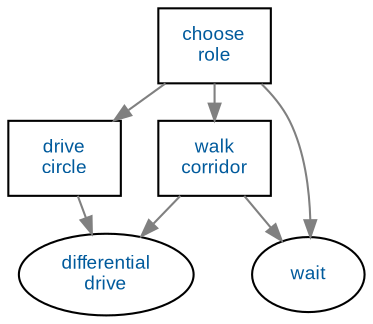 digraph g {compound="true";bgcolor="";fontcolor="";fontname="";fontsize="";label="";margin="";nodesep="";rankdir="";ranksep="";ratio="";size="";node[label="choose\nrole", color="",fillcolor="#FFFFFF",fixedsize="",fontcolor="#005A9C",fontname="Arial",fontsize="9",height="",shape="box",style="filled",URL="option.choose_role.html",width="",] {option_choose_role};node[label="drive\ncircle", color="",fillcolor="#FFFFFF",fixedsize="",fontcolor="#005A9C",fontname="Arial",fontsize="9",height="",shape="box",style="filled",URL="option.drive_circle.html",width="",] {option_drive_circle};node[label="walk\ncorridor", color="",fillcolor="#FFFFFF",fixedsize="",fontcolor="#005A9C",fontname="Arial",fontsize="9",height="",shape="box",style="filled",URL="option.walk_corridor.html",width="",] {option_walk_corridor};node[label="differential\ndrive", color="",fillcolor="#FFFFFF",fixedsize="",fontcolor="#005A9C",fontname="Arial",fontsize="9",height="",shape="",style="filled",URL="basic-behaviors.my_basic_behaviors.html#differential_drive",width="",] {basic_behavior_differential_drive};node[label="wait", color="",fillcolor="#FFFFFF",fixedsize="",fontcolor="#005A9C",fontname="Arial",fontsize="9",height="",shape="",style="filled",URL="basic-behaviors.my_basic_behaviors.html#wait",width="",] {basic_behavior_wait};edge[arrowhead="",arrowsize="0.8",arrowtail="",constraint="",color="#808080",decorate="",dir="",fontcolor="",fontname="",fontsize="",headlabel="",headport="",label="",labeldistance="",labelfloat="",labelfontcolor="",labelfontname="",labelfontsize="",minlen="",samehead="",sametail="",style="",taillabel="",tailport="",URL="",lhead="",ltail=""] option_choose_role -> option_drive_circle;edge[arrowhead="",arrowsize="0.8",arrowtail="",constraint="",color="#808080",decorate="",dir="",fontcolor="",fontname="",fontsize="",headlabel="",headport="",label="",labeldistance="",labelfloat="",labelfontcolor="",labelfontname="",labelfontsize="",minlen="",samehead="",sametail="",style="",taillabel="",tailport="",URL="",lhead="",ltail=""] option_choose_role -> option_walk_corridor;edge[arrowhead="",arrowsize="0.8",arrowtail="",constraint="",color="#808080",decorate="",dir="",fontcolor="",fontname="",fontsize="",headlabel="",headport="",label="",labeldistance="",labelfloat="",labelfontcolor="",labelfontname="",labelfontsize="",minlen="",samehead="",sametail="",style="",taillabel="",tailport="",URL="",lhead="",ltail=""] option_choose_role -> basic_behavior_wait;edge[arrowhead="",arrowsize="0.8",arrowtail="",constraint="",color="#808080",decorate="",dir="",fontcolor="",fontname="",fontsize="",headlabel="",headport="",label="",labeldistance="",labelfloat="",labelfontcolor="",labelfontname="",labelfontsize="",minlen="",samehead="",sametail="",style="",taillabel="",tailport="",URL="",lhead="",ltail=""] option_drive_circle -> basic_behavior_differential_drive;edge[arrowhead="",arrowsize="0.8",arrowtail="",constraint="",color="#808080",decorate="",dir="",fontcolor="",fontname="",fontsize="",headlabel="",headport="",label="",labeldistance="",labelfloat="",labelfontcolor="",labelfontname="",labelfontsize="",minlen="",samehead="",sametail="",style="",taillabel="",tailport="",URL="",lhead="",ltail=""] option_walk_corridor -> basic_behavior_differential_drive;edge[arrowhead="",arrowsize="0.8",arrowtail="",constraint="",color="#808080",decorate="",dir="",fontcolor="",fontname="",fontsize="",headlabel="",headport="",label="",labeldistance="",labelfloat="",labelfontcolor="",labelfontname="",labelfontsize="",minlen="",samehead="",sametail="",style="",taillabel="",tailport="",URL="",lhead="",ltail=""] option_walk_corridor -> basic_behavior_wait;}
                    
